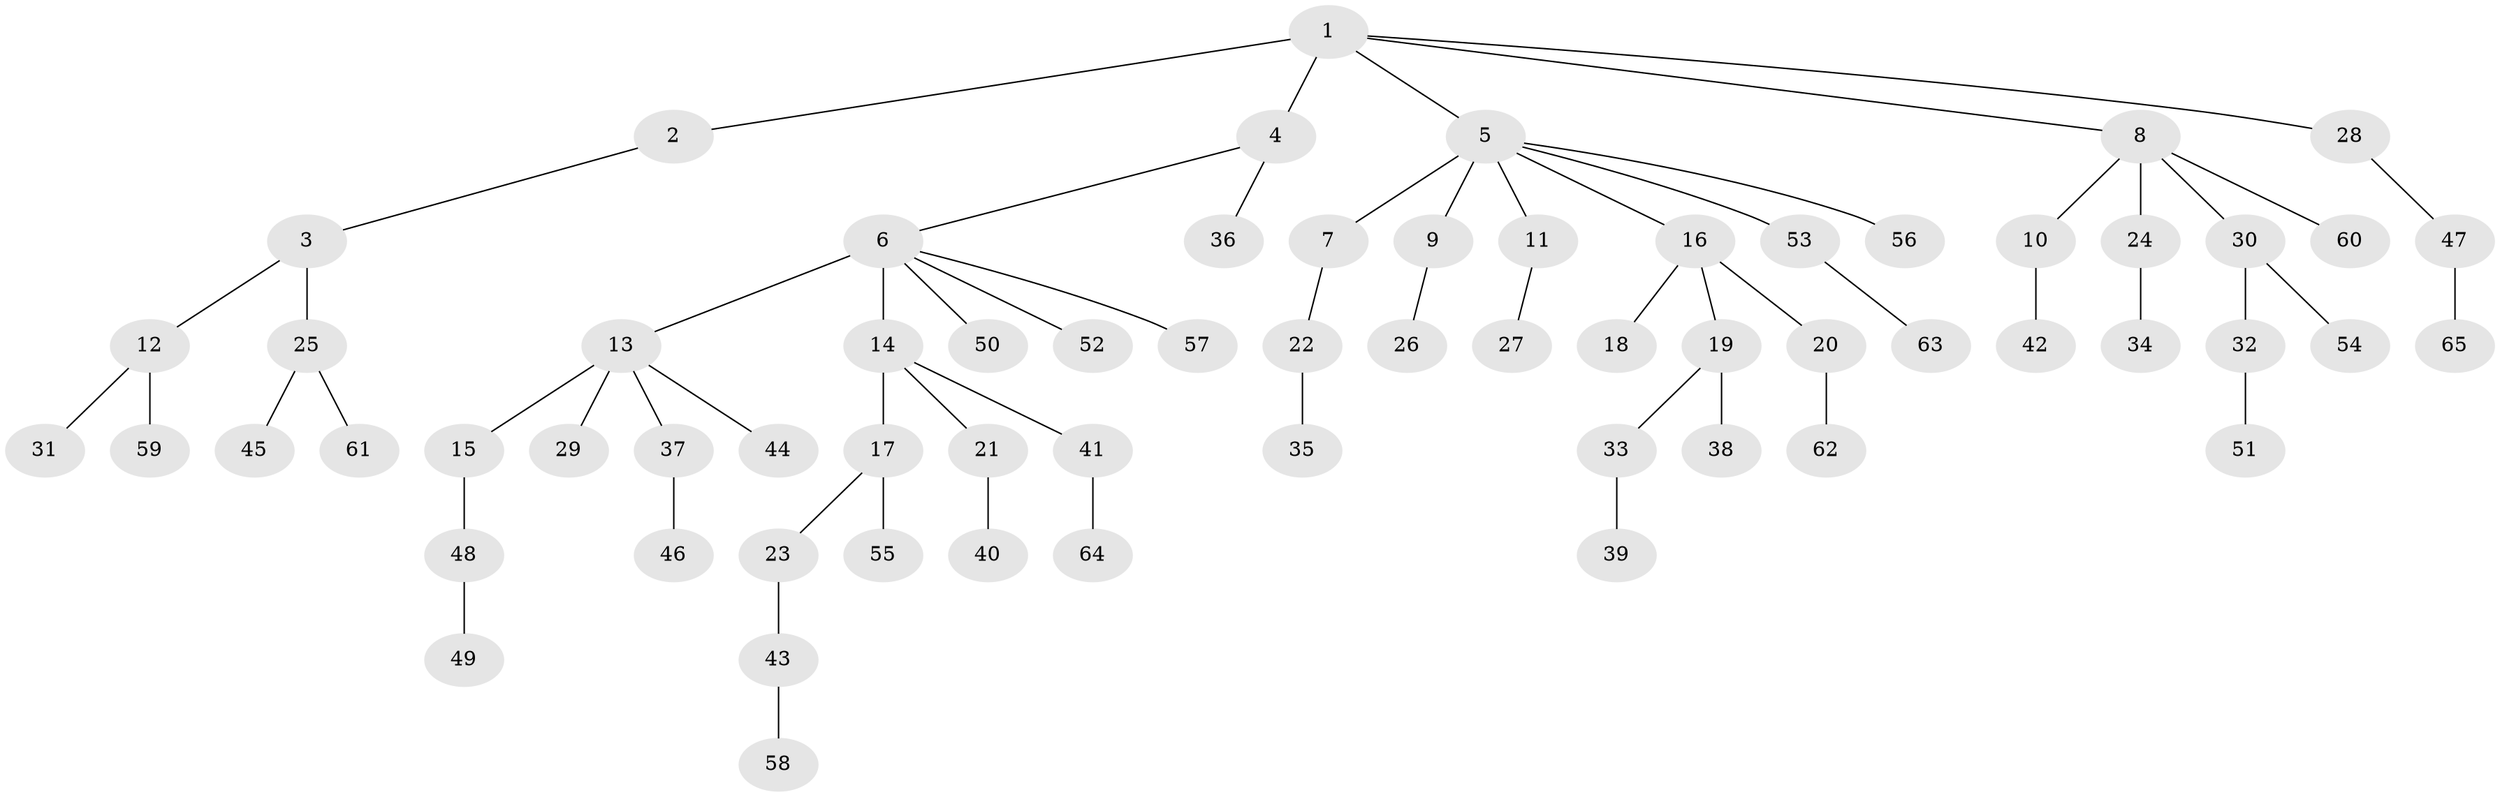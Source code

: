 // original degree distribution, {5: 0.03968253968253968, 3: 0.15079365079365079, 4: 0.05555555555555555, 9: 0.015873015873015872, 2: 0.23015873015873015, 1: 0.5079365079365079}
// Generated by graph-tools (version 1.1) at 2025/36/03/09/25 02:36:44]
// undirected, 65 vertices, 64 edges
graph export_dot {
graph [start="1"]
  node [color=gray90,style=filled];
  1;
  2;
  3;
  4;
  5;
  6;
  7;
  8;
  9;
  10;
  11;
  12;
  13;
  14;
  15;
  16;
  17;
  18;
  19;
  20;
  21;
  22;
  23;
  24;
  25;
  26;
  27;
  28;
  29;
  30;
  31;
  32;
  33;
  34;
  35;
  36;
  37;
  38;
  39;
  40;
  41;
  42;
  43;
  44;
  45;
  46;
  47;
  48;
  49;
  50;
  51;
  52;
  53;
  54;
  55;
  56;
  57;
  58;
  59;
  60;
  61;
  62;
  63;
  64;
  65;
  1 -- 2 [weight=1.0];
  1 -- 4 [weight=2.0];
  1 -- 5 [weight=1.0];
  1 -- 8 [weight=1.0];
  1 -- 28 [weight=1.0];
  2 -- 3 [weight=1.0];
  3 -- 12 [weight=1.0];
  3 -- 25 [weight=1.0];
  4 -- 6 [weight=1.0];
  4 -- 36 [weight=1.0];
  5 -- 7 [weight=2.0];
  5 -- 9 [weight=1.0];
  5 -- 11 [weight=1.0];
  5 -- 16 [weight=1.0];
  5 -- 53 [weight=1.0];
  5 -- 56 [weight=1.0];
  6 -- 13 [weight=1.0];
  6 -- 14 [weight=5.0];
  6 -- 50 [weight=1.0];
  6 -- 52 [weight=1.0];
  6 -- 57 [weight=1.0];
  7 -- 22 [weight=1.0];
  8 -- 10 [weight=1.0];
  8 -- 24 [weight=1.0];
  8 -- 30 [weight=1.0];
  8 -- 60 [weight=1.0];
  9 -- 26 [weight=1.0];
  10 -- 42 [weight=1.0];
  11 -- 27 [weight=1.0];
  12 -- 31 [weight=1.0];
  12 -- 59 [weight=1.0];
  13 -- 15 [weight=2.0];
  13 -- 29 [weight=1.0];
  13 -- 37 [weight=1.0];
  13 -- 44 [weight=1.0];
  14 -- 17 [weight=1.0];
  14 -- 21 [weight=1.0];
  14 -- 41 [weight=1.0];
  15 -- 48 [weight=1.0];
  16 -- 18 [weight=1.0];
  16 -- 19 [weight=1.0];
  16 -- 20 [weight=1.0];
  17 -- 23 [weight=2.0];
  17 -- 55 [weight=1.0];
  19 -- 33 [weight=1.0];
  19 -- 38 [weight=1.0];
  20 -- 62 [weight=1.0];
  21 -- 40 [weight=3.0];
  22 -- 35 [weight=1.0];
  23 -- 43 [weight=1.0];
  24 -- 34 [weight=1.0];
  25 -- 45 [weight=1.0];
  25 -- 61 [weight=1.0];
  28 -- 47 [weight=1.0];
  30 -- 32 [weight=1.0];
  30 -- 54 [weight=2.0];
  32 -- 51 [weight=1.0];
  33 -- 39 [weight=2.0];
  37 -- 46 [weight=1.0];
  41 -- 64 [weight=1.0];
  43 -- 58 [weight=1.0];
  47 -- 65 [weight=1.0];
  48 -- 49 [weight=1.0];
  53 -- 63 [weight=2.0];
}
